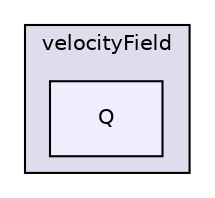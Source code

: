 digraph "applications/utilities/postProcessing/velocityField/Q" {
  bgcolor=transparent;
  compound=true
  node [ fontsize="10", fontname="Helvetica"];
  edge [ labelfontsize="10", labelfontname="Helvetica"];
  subgraph clusterdir_31d73b4cf03cda8c2fb51c01c16bda9c {
    graph [ bgcolor="#ddddee", pencolor="black", label="velocityField" fontname="Helvetica", fontsize="10", URL="dir_31d73b4cf03cda8c2fb51c01c16bda9c.html"]
  dir_41fdea760380d5f186052da2701334e7 [shape=box, label="Q", style="filled", fillcolor="#eeeeff", pencolor="black", URL="dir_41fdea760380d5f186052da2701334e7.html"];
  }
}
